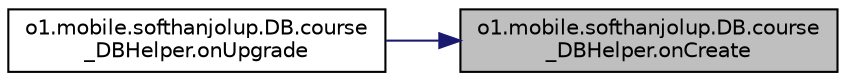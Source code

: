 digraph "o1.mobile.softhanjolup.DB.course_DBHelper.onCreate"
{
 // LATEX_PDF_SIZE
  edge [fontname="Helvetica",fontsize="10",labelfontname="Helvetica",labelfontsize="10"];
  node [fontname="Helvetica",fontsize="10",shape=record];
  rankdir="RL";
  Node4 [label="o1.mobile.softhanjolup.DB.course\l_DBHelper.onCreate",height=0.2,width=0.4,color="black", fillcolor="grey75", style="filled", fontcolor="black",tooltip=" "];
  Node4 -> Node5 [dir="back",color="midnightblue",fontsize="10",style="solid",fontname="Helvetica"];
  Node5 [label="o1.mobile.softhanjolup.DB.course\l_DBHelper.onUpgrade",height=0.2,width=0.4,color="black", fillcolor="white", style="filled",URL="$classo1_1_1mobile_1_1softhanjolup_1_1_d_b_1_1course___d_b_helper.html#ad4fca871c316c716524995b6a0c504d8",tooltip=" "];
}
